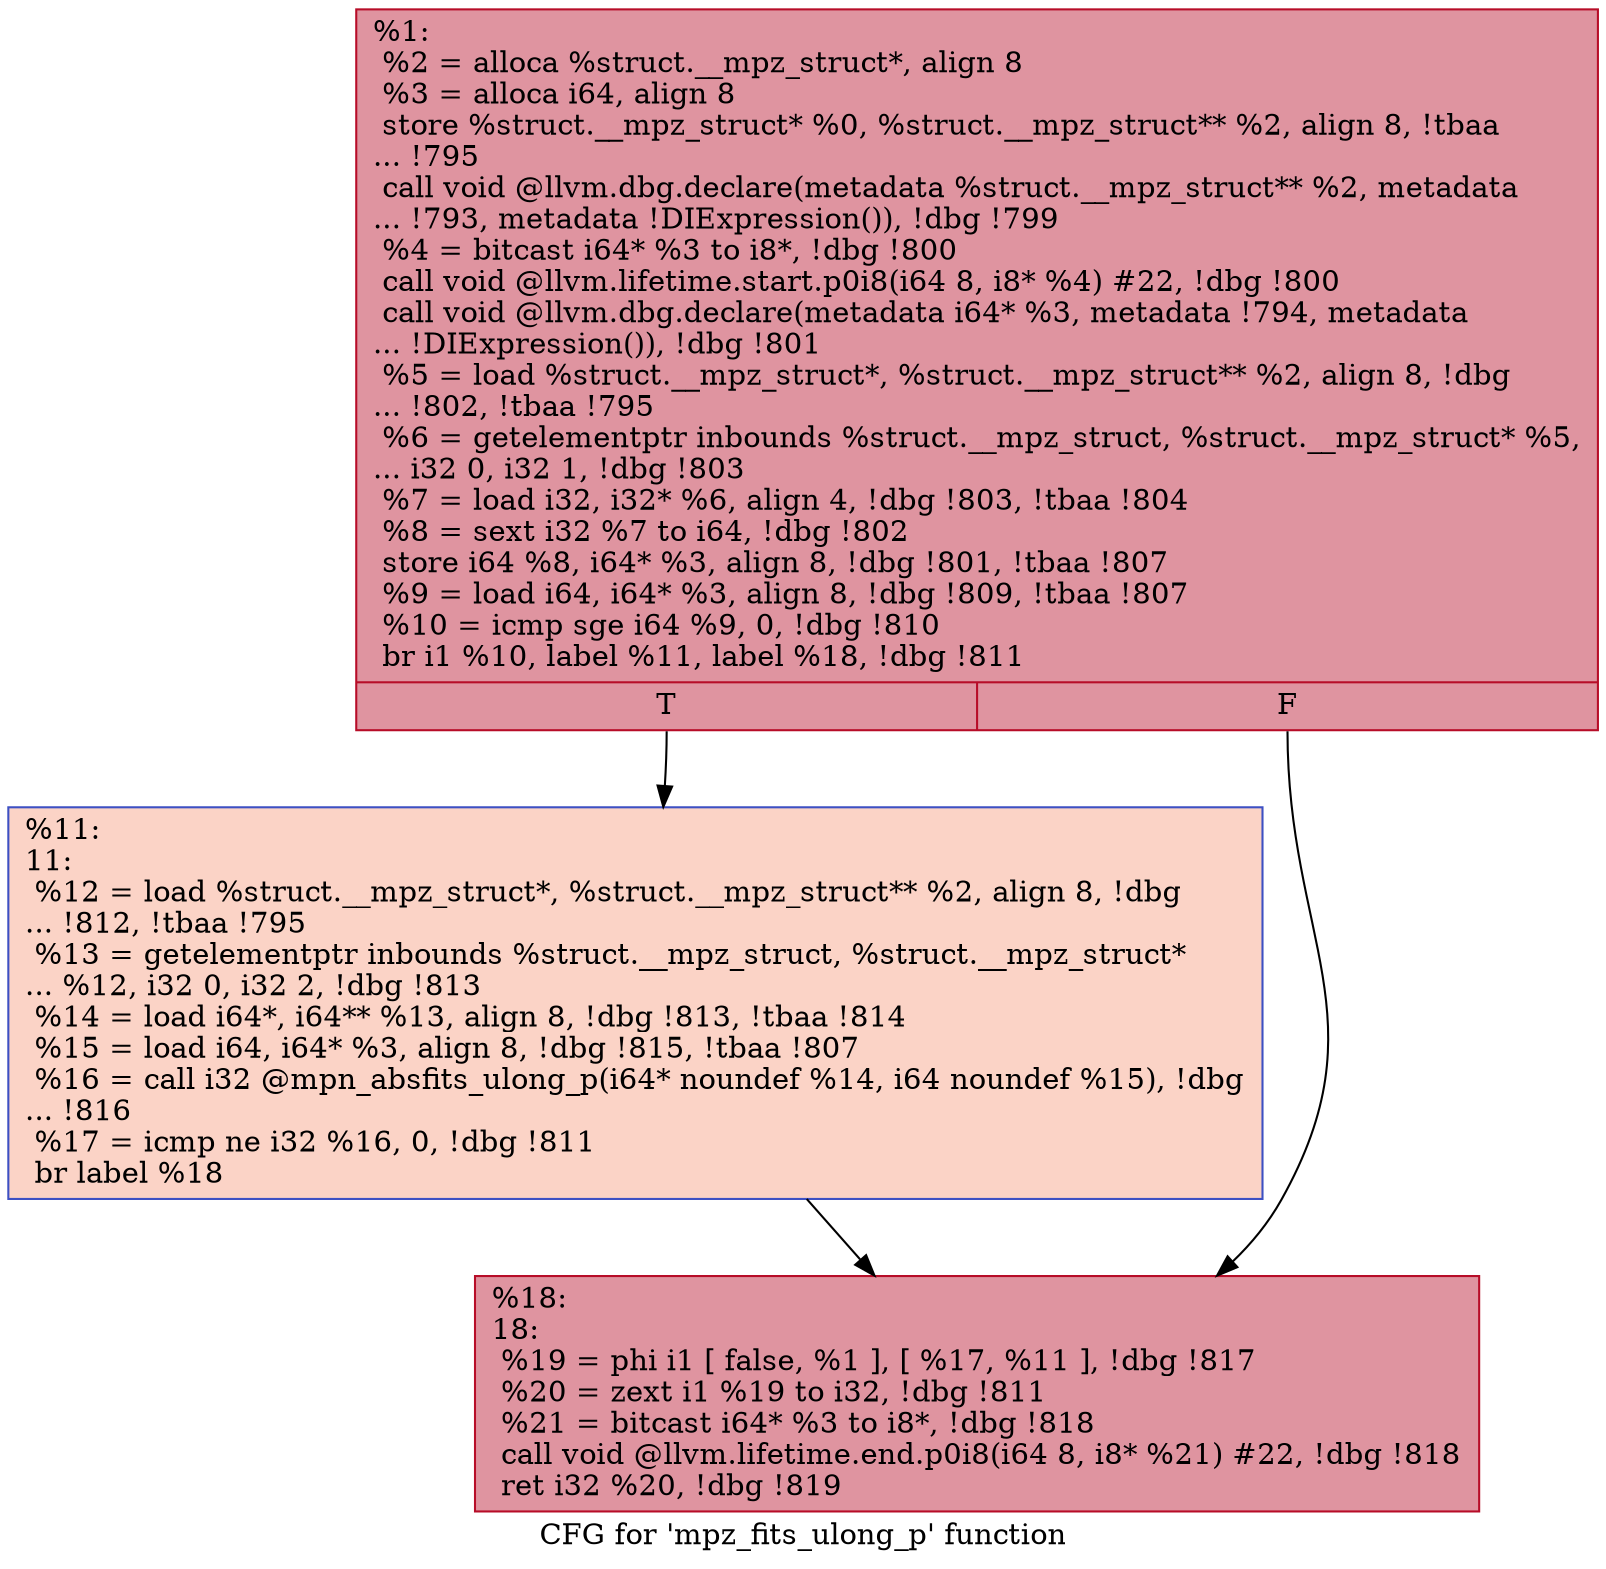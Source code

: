 digraph "CFG for 'mpz_fits_ulong_p' function" {
	label="CFG for 'mpz_fits_ulong_p' function";

	Node0x2588a10 [shape=record,color="#b70d28ff", style=filled, fillcolor="#b70d2870",label="{%1:\l  %2 = alloca %struct.__mpz_struct*, align 8\l  %3 = alloca i64, align 8\l  store %struct.__mpz_struct* %0, %struct.__mpz_struct** %2, align 8, !tbaa\l... !795\l  call void @llvm.dbg.declare(metadata %struct.__mpz_struct** %2, metadata\l... !793, metadata !DIExpression()), !dbg !799\l  %4 = bitcast i64* %3 to i8*, !dbg !800\l  call void @llvm.lifetime.start.p0i8(i64 8, i8* %4) #22, !dbg !800\l  call void @llvm.dbg.declare(metadata i64* %3, metadata !794, metadata\l... !DIExpression()), !dbg !801\l  %5 = load %struct.__mpz_struct*, %struct.__mpz_struct** %2, align 8, !dbg\l... !802, !tbaa !795\l  %6 = getelementptr inbounds %struct.__mpz_struct, %struct.__mpz_struct* %5,\l... i32 0, i32 1, !dbg !803\l  %7 = load i32, i32* %6, align 4, !dbg !803, !tbaa !804\l  %8 = sext i32 %7 to i64, !dbg !802\l  store i64 %8, i64* %3, align 8, !dbg !801, !tbaa !807\l  %9 = load i64, i64* %3, align 8, !dbg !809, !tbaa !807\l  %10 = icmp sge i64 %9, 0, !dbg !810\l  br i1 %10, label %11, label %18, !dbg !811\l|{<s0>T|<s1>F}}"];
	Node0x2588a10:s0 -> Node0x2588a60;
	Node0x2588a10:s1 -> Node0x2588ab0;
	Node0x2588a60 [shape=record,color="#3d50c3ff", style=filled, fillcolor="#f59c7d70",label="{%11:\l11:                                               \l  %12 = load %struct.__mpz_struct*, %struct.__mpz_struct** %2, align 8, !dbg\l... !812, !tbaa !795\l  %13 = getelementptr inbounds %struct.__mpz_struct, %struct.__mpz_struct*\l... %12, i32 0, i32 2, !dbg !813\l  %14 = load i64*, i64** %13, align 8, !dbg !813, !tbaa !814\l  %15 = load i64, i64* %3, align 8, !dbg !815, !tbaa !807\l  %16 = call i32 @mpn_absfits_ulong_p(i64* noundef %14, i64 noundef %15), !dbg\l... !816\l  %17 = icmp ne i32 %16, 0, !dbg !811\l  br label %18\l}"];
	Node0x2588a60 -> Node0x2588ab0;
	Node0x2588ab0 [shape=record,color="#b70d28ff", style=filled, fillcolor="#b70d2870",label="{%18:\l18:                                               \l  %19 = phi i1 [ false, %1 ], [ %17, %11 ], !dbg !817\l  %20 = zext i1 %19 to i32, !dbg !811\l  %21 = bitcast i64* %3 to i8*, !dbg !818\l  call void @llvm.lifetime.end.p0i8(i64 8, i8* %21) #22, !dbg !818\l  ret i32 %20, !dbg !819\l}"];
}
